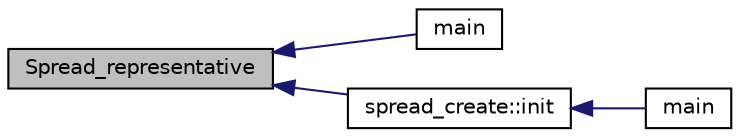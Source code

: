 digraph "Spread_representative"
{
  edge [fontname="Helvetica",fontsize="10",labelfontname="Helvetica",labelfontsize="10"];
  node [fontname="Helvetica",fontsize="10",shape=record];
  rankdir="LR";
  Node21828 [label="Spread_representative",height=0.2,width=0.4,color="black", fillcolor="grey75", style="filled", fontcolor="black"];
  Node21828 -> Node21829 [dir="back",color="midnightblue",fontsize="10",style="solid",fontname="Helvetica"];
  Node21829 [label="main",height=0.2,width=0.4,color="black", fillcolor="white", style="filled",URL="$d5/dcc/export__data_8_c.html#a3c04138a5bfe5d72780bb7e82a18e627"];
  Node21828 -> Node21830 [dir="back",color="midnightblue",fontsize="10",style="solid",fontname="Helvetica"];
  Node21830 [label="spread_create::init",height=0.2,width=0.4,color="black", fillcolor="white", style="filled",URL="$de/d97/classspread__create.html#ae3c6630d33160e48a584c21a4f4a6209"];
  Node21830 -> Node21831 [dir="back",color="midnightblue",fontsize="10",style="solid",fontname="Helvetica"];
  Node21831 [label="main",height=0.2,width=0.4,color="black", fillcolor="white", style="filled",URL="$d1/d2f/apps_2spread_2spread__create_8_c.html#a217dbf8b442f20279ea00b898af96f52"];
}
